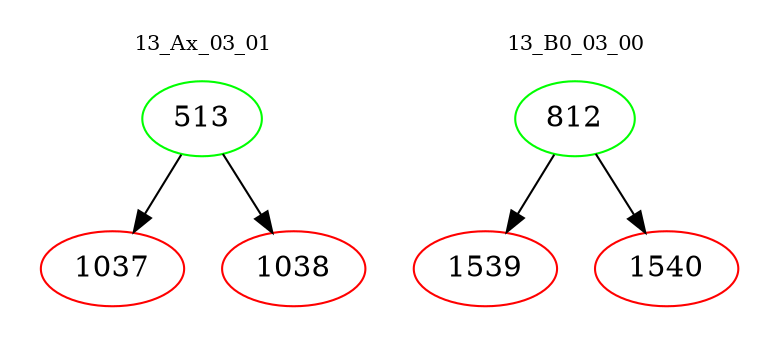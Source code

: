 digraph{
subgraph cluster_0 {
color = white
label = "13_Ax_03_01";
fontsize=10;
T0_513 [label="513", color="green"]
T0_513 -> T0_1037 [color="black"]
T0_1037 [label="1037", color="red"]
T0_513 -> T0_1038 [color="black"]
T0_1038 [label="1038", color="red"]
}
subgraph cluster_1 {
color = white
label = "13_B0_03_00";
fontsize=10;
T1_812 [label="812", color="green"]
T1_812 -> T1_1539 [color="black"]
T1_1539 [label="1539", color="red"]
T1_812 -> T1_1540 [color="black"]
T1_1540 [label="1540", color="red"]
}
}
